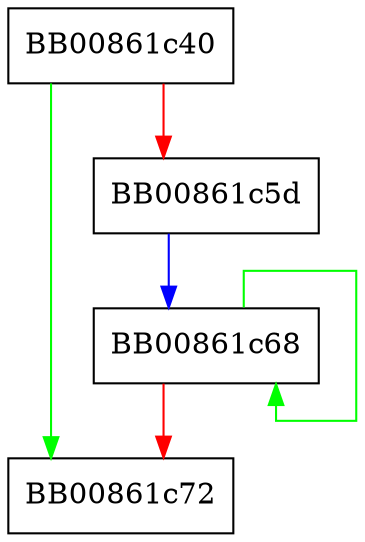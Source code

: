 digraph __libc_csu_fini {
  node [shape="box"];
  graph [splines=ortho];
  BB00861c40 -> BB00861c72 [color="green"];
  BB00861c40 -> BB00861c5d [color="red"];
  BB00861c5d -> BB00861c68 [color="blue"];
  BB00861c68 -> BB00861c68 [color="green"];
  BB00861c68 -> BB00861c72 [color="red"];
}